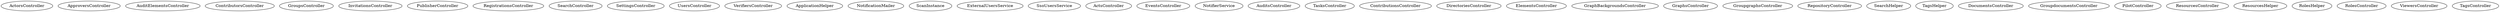 digraph Microservices {
  subgraph microservice_1 {
    ActorsController;
    ApproversController;
    AuditElementsController;
    ContributorsController;
    GroupsController;
    InvitationsController;
    PublisherController;
    RegistrationsController;
    SearchController;
    SettingsController;
    UsersController;
    VerifiersController;
    ApplicationHelper;
    NotificationMailer;
    ScanInstance;
    ExternalUsersService;
    SsoUsersService;
  }
  subgraph microservice_2 {
    ActsController;
    EventsController;
    NotifierService;
  }
  subgraph microservice_3 {
    AuditsController;
    TasksController;
    NotifierService;
  }
  subgraph microservice_4 {
    ContributionsController;
    DirectoriesController;
    ElementsController;
    GraphBackgroundsController;
    GraphsController;
    GroupgraphsController;
    RepositoryController;
    ApplicationHelper;
    SearchHelper;
    TagsHelper;
    ExternalUsersService;
    SsoUsersService;
  }
  subgraph microservice_5 {
    DocumentsController;
    GroupdocumentsController;
    PilotController;
    ExternalUsersService;
    SsoUsersService;
    ApplicationHelper;
  }
  subgraph microservice_6 {
    ResourcesController;
    ResourcesHelper;
    RolesHelper;
    ExternalUsersService;
    SsoUsersService;
  }
  subgraph microservice_7 {
    RolesController;
    ViewersController;
    TagsHelper;
    ExternalUsersService;
    SsoUsersService;
    ResourcesHelper;
    RolesHelper;
  }
  subgraph microservice_8 {
    TagsController;
    ApplicationHelper;
  }
}
